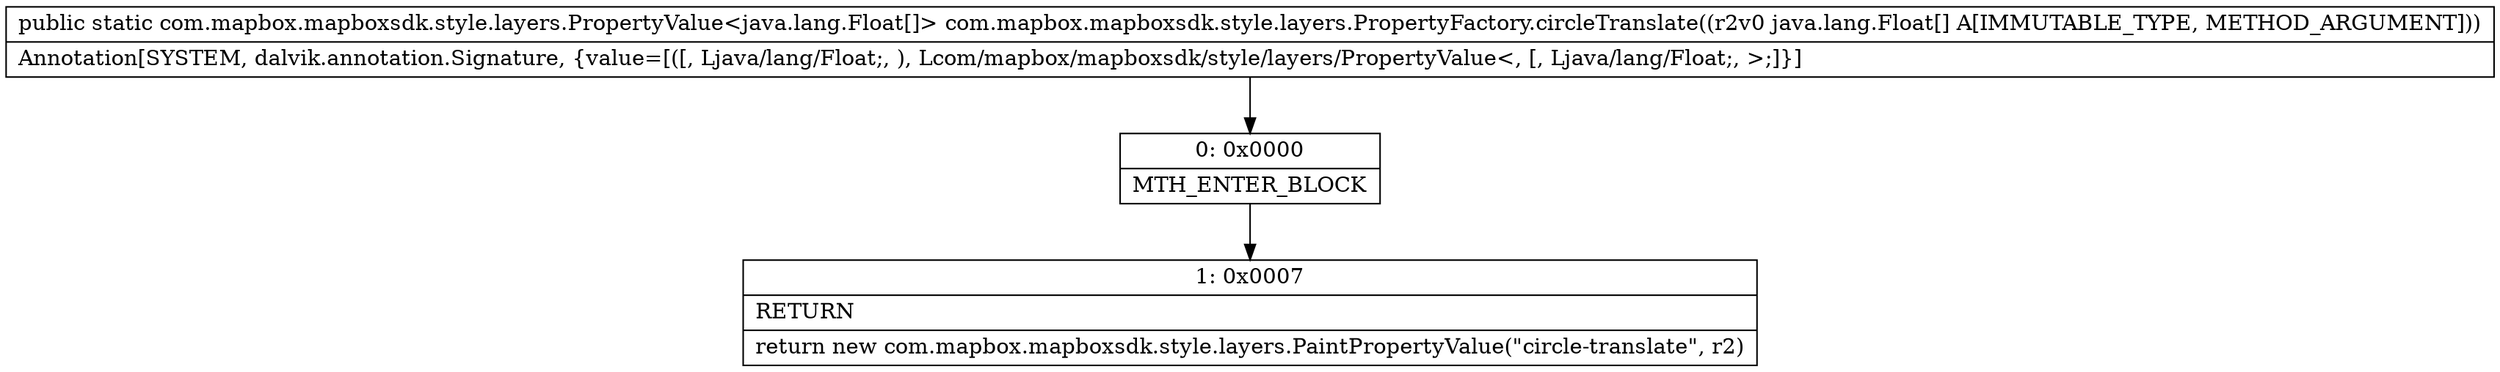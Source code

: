 digraph "CFG forcom.mapbox.mapboxsdk.style.layers.PropertyFactory.circleTranslate([Ljava\/lang\/Float;)Lcom\/mapbox\/mapboxsdk\/style\/layers\/PropertyValue;" {
Node_0 [shape=record,label="{0\:\ 0x0000|MTH_ENTER_BLOCK\l}"];
Node_1 [shape=record,label="{1\:\ 0x0007|RETURN\l|return new com.mapbox.mapboxsdk.style.layers.PaintPropertyValue(\"circle\-translate\", r2)\l}"];
MethodNode[shape=record,label="{public static com.mapbox.mapboxsdk.style.layers.PropertyValue\<java.lang.Float[]\> com.mapbox.mapboxsdk.style.layers.PropertyFactory.circleTranslate((r2v0 java.lang.Float[] A[IMMUTABLE_TYPE, METHOD_ARGUMENT]))  | Annotation[SYSTEM, dalvik.annotation.Signature, \{value=[([, Ljava\/lang\/Float;, ), Lcom\/mapbox\/mapboxsdk\/style\/layers\/PropertyValue\<, [, Ljava\/lang\/Float;, \>;]\}]\l}"];
MethodNode -> Node_0;
Node_0 -> Node_1;
}

